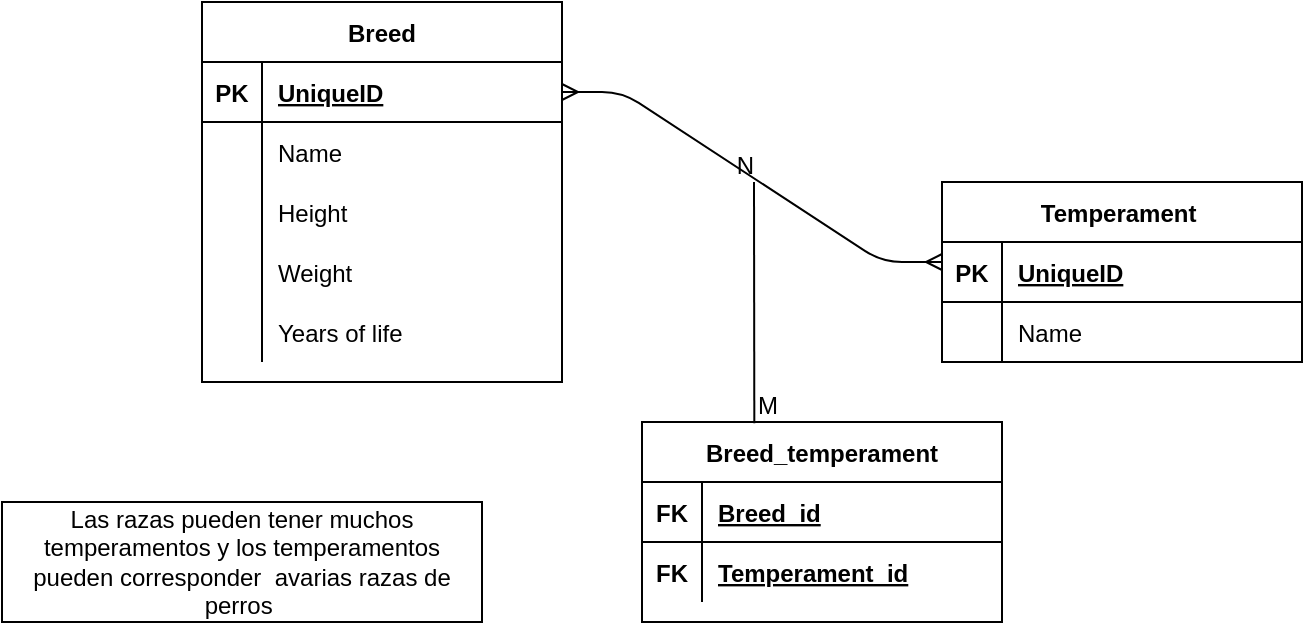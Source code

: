 <mxfile version="14.5.10" type="device"><diagram id="bc6plwgPGlaEnWRii_gd" name="Page-1"><mxGraphModel dx="1038" dy="580" grid="1" gridSize="10" guides="1" tooltips="1" connect="1" arrows="1" fold="1" page="1" pageScale="1" pageWidth="850" pageHeight="1100" math="0" shadow="0"><root><mxCell id="0"/><mxCell id="1" parent="0"/><mxCell id="iSAdYQQZDMxngX1Uam4_-1" value="Temperament " style="shape=table;startSize=30;container=1;collapsible=1;childLayout=tableLayout;fixedRows=1;rowLines=0;fontStyle=1;align=center;resizeLast=1;" vertex="1" parent="1"><mxGeometry x="540" y="230" width="180" height="90" as="geometry"/></mxCell><mxCell id="iSAdYQQZDMxngX1Uam4_-2" value="" style="shape=partialRectangle;collapsible=0;dropTarget=0;pointerEvents=0;fillColor=none;top=0;left=0;bottom=1;right=0;points=[[0,0.5],[1,0.5]];portConstraint=eastwest;" vertex="1" parent="iSAdYQQZDMxngX1Uam4_-1"><mxGeometry y="30" width="180" height="30" as="geometry"/></mxCell><mxCell id="iSAdYQQZDMxngX1Uam4_-3" value="PK" style="shape=partialRectangle;connectable=0;fillColor=none;top=0;left=0;bottom=0;right=0;fontStyle=1;overflow=hidden;" vertex="1" parent="iSAdYQQZDMxngX1Uam4_-2"><mxGeometry width="30" height="30" as="geometry"/></mxCell><mxCell id="iSAdYQQZDMxngX1Uam4_-4" value="UniqueID" style="shape=partialRectangle;connectable=0;fillColor=none;top=0;left=0;bottom=0;right=0;align=left;spacingLeft=6;fontStyle=5;overflow=hidden;" vertex="1" parent="iSAdYQQZDMxngX1Uam4_-2"><mxGeometry x="30" width="150" height="30" as="geometry"/></mxCell><mxCell id="iSAdYQQZDMxngX1Uam4_-5" value="" style="shape=partialRectangle;collapsible=0;dropTarget=0;pointerEvents=0;fillColor=none;top=0;left=0;bottom=0;right=0;points=[[0,0.5],[1,0.5]];portConstraint=eastwest;" vertex="1" parent="iSAdYQQZDMxngX1Uam4_-1"><mxGeometry y="60" width="180" height="30" as="geometry"/></mxCell><mxCell id="iSAdYQQZDMxngX1Uam4_-6" value="" style="shape=partialRectangle;connectable=0;fillColor=none;top=0;left=0;bottom=0;right=0;editable=1;overflow=hidden;" vertex="1" parent="iSAdYQQZDMxngX1Uam4_-5"><mxGeometry width="30" height="30" as="geometry"/></mxCell><mxCell id="iSAdYQQZDMxngX1Uam4_-7" value="Name" style="shape=partialRectangle;connectable=0;fillColor=none;top=0;left=0;bottom=0;right=0;align=left;spacingLeft=6;overflow=hidden;" vertex="1" parent="iSAdYQQZDMxngX1Uam4_-5"><mxGeometry x="30" width="150" height="30" as="geometry"/></mxCell><mxCell id="iSAdYQQZDMxngX1Uam4_-14" value="Breed" style="shape=table;startSize=30;container=1;collapsible=1;childLayout=tableLayout;fixedRows=1;rowLines=0;fontStyle=1;align=center;resizeLast=1;" vertex="1" parent="1"><mxGeometry x="170" y="140" width="180" height="190" as="geometry"/></mxCell><mxCell id="iSAdYQQZDMxngX1Uam4_-15" value="" style="shape=partialRectangle;collapsible=0;dropTarget=0;pointerEvents=0;fillColor=none;top=0;left=0;bottom=1;right=0;points=[[0,0.5],[1,0.5]];portConstraint=eastwest;" vertex="1" parent="iSAdYQQZDMxngX1Uam4_-14"><mxGeometry y="30" width="180" height="30" as="geometry"/></mxCell><mxCell id="iSAdYQQZDMxngX1Uam4_-16" value="PK" style="shape=partialRectangle;connectable=0;fillColor=none;top=0;left=0;bottom=0;right=0;fontStyle=1;overflow=hidden;" vertex="1" parent="iSAdYQQZDMxngX1Uam4_-15"><mxGeometry width="30" height="30" as="geometry"/></mxCell><mxCell id="iSAdYQQZDMxngX1Uam4_-17" value="UniqueID" style="shape=partialRectangle;connectable=0;fillColor=none;top=0;left=0;bottom=0;right=0;align=left;spacingLeft=6;fontStyle=5;overflow=hidden;" vertex="1" parent="iSAdYQQZDMxngX1Uam4_-15"><mxGeometry x="30" width="150" height="30" as="geometry"/></mxCell><mxCell id="iSAdYQQZDMxngX1Uam4_-18" value="" style="shape=partialRectangle;collapsible=0;dropTarget=0;pointerEvents=0;fillColor=none;top=0;left=0;bottom=0;right=0;points=[[0,0.5],[1,0.5]];portConstraint=eastwest;" vertex="1" parent="iSAdYQQZDMxngX1Uam4_-14"><mxGeometry y="60" width="180" height="30" as="geometry"/></mxCell><mxCell id="iSAdYQQZDMxngX1Uam4_-19" value="" style="shape=partialRectangle;connectable=0;fillColor=none;top=0;left=0;bottom=0;right=0;editable=1;overflow=hidden;" vertex="1" parent="iSAdYQQZDMxngX1Uam4_-18"><mxGeometry width="30" height="30" as="geometry"/></mxCell><mxCell id="iSAdYQQZDMxngX1Uam4_-20" value="Name" style="shape=partialRectangle;connectable=0;fillColor=none;top=0;left=0;bottom=0;right=0;align=left;spacingLeft=6;overflow=hidden;" vertex="1" parent="iSAdYQQZDMxngX1Uam4_-18"><mxGeometry x="30" width="150" height="30" as="geometry"/></mxCell><mxCell id="iSAdYQQZDMxngX1Uam4_-21" value="" style="shape=partialRectangle;collapsible=0;dropTarget=0;pointerEvents=0;fillColor=none;top=0;left=0;bottom=0;right=0;points=[[0,0.5],[1,0.5]];portConstraint=eastwest;" vertex="1" parent="iSAdYQQZDMxngX1Uam4_-14"><mxGeometry y="90" width="180" height="30" as="geometry"/></mxCell><mxCell id="iSAdYQQZDMxngX1Uam4_-22" value="" style="shape=partialRectangle;connectable=0;fillColor=none;top=0;left=0;bottom=0;right=0;editable=1;overflow=hidden;" vertex="1" parent="iSAdYQQZDMxngX1Uam4_-21"><mxGeometry width="30" height="30" as="geometry"/></mxCell><mxCell id="iSAdYQQZDMxngX1Uam4_-23" value="Height" style="shape=partialRectangle;connectable=0;fillColor=none;top=0;left=0;bottom=0;right=0;align=left;spacingLeft=6;overflow=hidden;" vertex="1" parent="iSAdYQQZDMxngX1Uam4_-21"><mxGeometry x="30" width="150" height="30" as="geometry"/></mxCell><mxCell id="iSAdYQQZDMxngX1Uam4_-24" value="" style="shape=partialRectangle;collapsible=0;dropTarget=0;pointerEvents=0;fillColor=none;top=0;left=0;bottom=0;right=0;points=[[0,0.5],[1,0.5]];portConstraint=eastwest;" vertex="1" parent="iSAdYQQZDMxngX1Uam4_-14"><mxGeometry y="120" width="180" height="30" as="geometry"/></mxCell><mxCell id="iSAdYQQZDMxngX1Uam4_-25" value="" style="shape=partialRectangle;connectable=0;fillColor=none;top=0;left=0;bottom=0;right=0;editable=1;overflow=hidden;" vertex="1" parent="iSAdYQQZDMxngX1Uam4_-24"><mxGeometry width="30" height="30" as="geometry"/></mxCell><mxCell id="iSAdYQQZDMxngX1Uam4_-26" value="Weight" style="shape=partialRectangle;connectable=0;fillColor=none;top=0;left=0;bottom=0;right=0;align=left;spacingLeft=6;overflow=hidden;" vertex="1" parent="iSAdYQQZDMxngX1Uam4_-24"><mxGeometry x="30" width="150" height="30" as="geometry"/></mxCell><mxCell id="iSAdYQQZDMxngX1Uam4_-27" value="" style="shape=partialRectangle;collapsible=0;dropTarget=0;pointerEvents=0;fillColor=none;top=0;left=0;bottom=0;right=0;points=[[0,0.5],[1,0.5]];portConstraint=eastwest;" vertex="1" parent="iSAdYQQZDMxngX1Uam4_-14"><mxGeometry y="150" width="180" height="30" as="geometry"/></mxCell><mxCell id="iSAdYQQZDMxngX1Uam4_-28" value="" style="shape=partialRectangle;connectable=0;fillColor=none;top=0;left=0;bottom=0;right=0;editable=1;overflow=hidden;" vertex="1" parent="iSAdYQQZDMxngX1Uam4_-27"><mxGeometry width="30" height="30" as="geometry"/></mxCell><mxCell id="iSAdYQQZDMxngX1Uam4_-29" value="Years of life" style="shape=partialRectangle;connectable=0;fillColor=none;top=0;left=0;bottom=0;right=0;align=left;spacingLeft=6;overflow=hidden;" vertex="1" parent="iSAdYQQZDMxngX1Uam4_-27"><mxGeometry x="30" width="150" height="30" as="geometry"/></mxCell><mxCell id="iSAdYQQZDMxngX1Uam4_-39" value="" style="edgeStyle=entityRelationEdgeStyle;fontSize=12;html=1;endArrow=ERmany;startArrow=ERmany;exitX=1;exitY=0.5;exitDx=0;exitDy=0;" edge="1" parent="1" source="iSAdYQQZDMxngX1Uam4_-15"><mxGeometry width="100" height="100" relative="1" as="geometry"><mxPoint x="440" y="370" as="sourcePoint"/><mxPoint x="540" y="270" as="targetPoint"/></mxGeometry></mxCell><mxCell id="iSAdYQQZDMxngX1Uam4_-40" value="Las razas pueden tener muchos temperamentos y los temperamentos pueden corresponder&amp;nbsp; avarias razas de perros&amp;nbsp;" style="rounded=0;whiteSpace=wrap;html=1;" vertex="1" parent="1"><mxGeometry x="70" y="390" width="240" height="60" as="geometry"/></mxCell><mxCell id="iSAdYQQZDMxngX1Uam4_-41" value="Breed_temperament" style="shape=table;startSize=30;container=1;collapsible=1;childLayout=tableLayout;fixedRows=1;rowLines=0;fontStyle=1;align=center;resizeLast=1;" vertex="1" parent="1"><mxGeometry x="390" y="350" width="180" height="100" as="geometry"/></mxCell><mxCell id="iSAdYQQZDMxngX1Uam4_-42" value="" style="shape=partialRectangle;collapsible=0;dropTarget=0;pointerEvents=0;fillColor=none;top=0;left=0;bottom=1;right=0;points=[[0,0.5],[1,0.5]];portConstraint=eastwest;" vertex="1" parent="iSAdYQQZDMxngX1Uam4_-41"><mxGeometry y="30" width="180" height="30" as="geometry"/></mxCell><mxCell id="iSAdYQQZDMxngX1Uam4_-43" value="FK" style="shape=partialRectangle;connectable=0;fillColor=none;top=0;left=0;bottom=0;right=0;fontStyle=1;overflow=hidden;" vertex="1" parent="iSAdYQQZDMxngX1Uam4_-42"><mxGeometry width="30" height="30" as="geometry"/></mxCell><mxCell id="iSAdYQQZDMxngX1Uam4_-44" value="Breed_id" style="shape=partialRectangle;connectable=0;fillColor=none;top=0;left=0;bottom=0;right=0;align=left;spacingLeft=6;fontStyle=5;overflow=hidden;" vertex="1" parent="iSAdYQQZDMxngX1Uam4_-42"><mxGeometry x="30" width="150" height="30" as="geometry"/></mxCell><mxCell id="iSAdYQQZDMxngX1Uam4_-45" value="" style="shape=partialRectangle;collapsible=0;dropTarget=0;pointerEvents=0;fillColor=none;top=0;left=0;bottom=0;right=0;points=[[0,0.5],[1,0.5]];portConstraint=eastwest;" vertex="1" parent="iSAdYQQZDMxngX1Uam4_-41"><mxGeometry y="60" width="180" height="30" as="geometry"/></mxCell><mxCell id="iSAdYQQZDMxngX1Uam4_-46" value="FK" style="shape=partialRectangle;connectable=0;fillColor=none;top=0;left=0;bottom=0;right=0;editable=1;overflow=hidden;fontStyle=1;" vertex="1" parent="iSAdYQQZDMxngX1Uam4_-45"><mxGeometry width="30" height="30" as="geometry"/></mxCell><mxCell id="iSAdYQQZDMxngX1Uam4_-47" value="Temperament_id" style="shape=partialRectangle;connectable=0;fillColor=none;top=0;left=0;bottom=0;right=0;align=left;spacingLeft=6;overflow=hidden;fontStyle=5;" vertex="1" parent="iSAdYQQZDMxngX1Uam4_-45"><mxGeometry x="30" width="150" height="30" as="geometry"/></mxCell><mxCell id="iSAdYQQZDMxngX1Uam4_-54" value="" style="endArrow=none;html=1;rounded=0;exitX=0.312;exitY=0.006;exitDx=0;exitDy=0;exitPerimeter=0;" edge="1" parent="1" source="iSAdYQQZDMxngX1Uam4_-41"><mxGeometry relative="1" as="geometry"><mxPoint x="400" y="300" as="sourcePoint"/><mxPoint x="446" y="230" as="targetPoint"/></mxGeometry></mxCell><mxCell id="iSAdYQQZDMxngX1Uam4_-55" value="M" style="resizable=0;html=1;align=left;verticalAlign=bottom;" connectable="0" vertex="1" parent="iSAdYQQZDMxngX1Uam4_-54"><mxGeometry x="-1" relative="1" as="geometry"/></mxCell><mxCell id="iSAdYQQZDMxngX1Uam4_-56" value="N" style="resizable=0;html=1;align=right;verticalAlign=bottom;" connectable="0" vertex="1" parent="iSAdYQQZDMxngX1Uam4_-54"><mxGeometry x="1" relative="1" as="geometry"/></mxCell></root></mxGraphModel></diagram></mxfile>